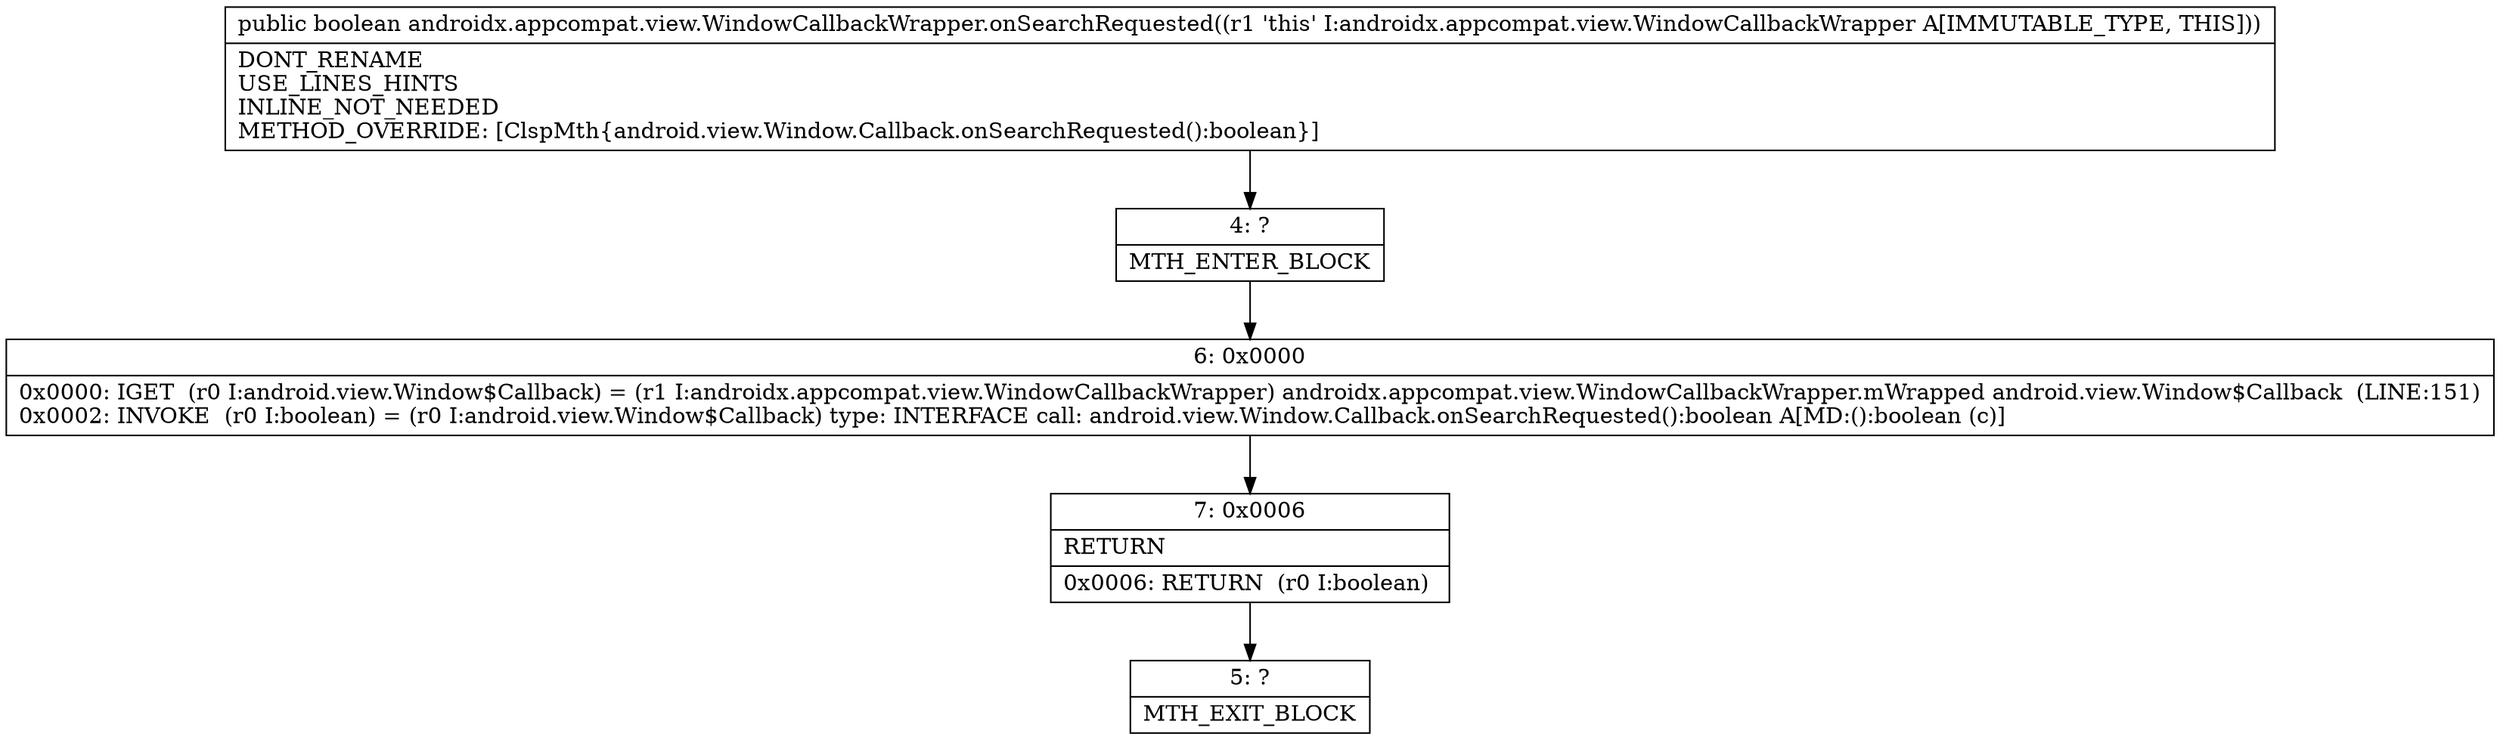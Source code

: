 digraph "CFG forandroidx.appcompat.view.WindowCallbackWrapper.onSearchRequested()Z" {
Node_4 [shape=record,label="{4\:\ ?|MTH_ENTER_BLOCK\l}"];
Node_6 [shape=record,label="{6\:\ 0x0000|0x0000: IGET  (r0 I:android.view.Window$Callback) = (r1 I:androidx.appcompat.view.WindowCallbackWrapper) androidx.appcompat.view.WindowCallbackWrapper.mWrapped android.view.Window$Callback  (LINE:151)\l0x0002: INVOKE  (r0 I:boolean) = (r0 I:android.view.Window$Callback) type: INTERFACE call: android.view.Window.Callback.onSearchRequested():boolean A[MD:():boolean (c)]\l}"];
Node_7 [shape=record,label="{7\:\ 0x0006|RETURN\l|0x0006: RETURN  (r0 I:boolean) \l}"];
Node_5 [shape=record,label="{5\:\ ?|MTH_EXIT_BLOCK\l}"];
MethodNode[shape=record,label="{public boolean androidx.appcompat.view.WindowCallbackWrapper.onSearchRequested((r1 'this' I:androidx.appcompat.view.WindowCallbackWrapper A[IMMUTABLE_TYPE, THIS]))  | DONT_RENAME\lUSE_LINES_HINTS\lINLINE_NOT_NEEDED\lMETHOD_OVERRIDE: [ClspMth\{android.view.Window.Callback.onSearchRequested():boolean\}]\l}"];
MethodNode -> Node_4;Node_4 -> Node_6;
Node_6 -> Node_7;
Node_7 -> Node_5;
}

